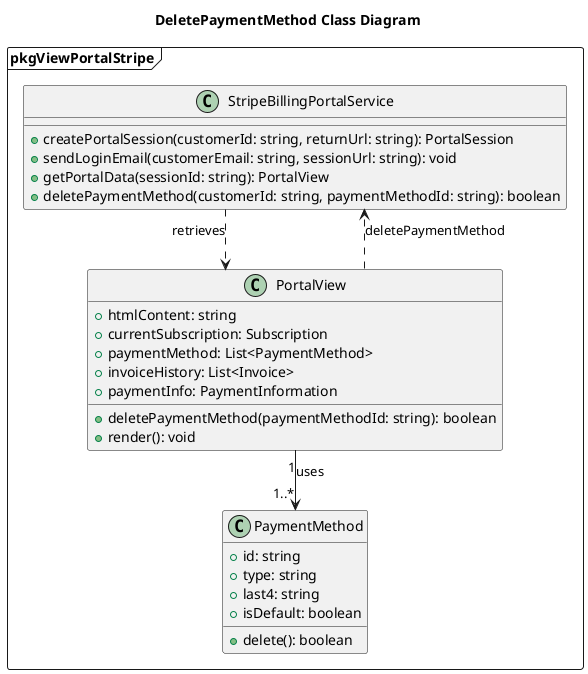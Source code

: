 @startuml DeletePaymentMethod
Title DeletePaymentMethod Class Diagram
skinparam linetype ortho
package pkgViewPortalStripe <<Frame>> {
  class StripeBillingPortalService {
    + createPortalSession(customerId: string, returnUrl: string): PortalSession
    + sendLoginEmail(customerEmail: string, sessionUrl: string): void
    + getPortalData(sessionId: string): PortalView
    + deletePaymentMethod(customerId: string, paymentMethodId: string): boolean
  }

  class PortalView {
    + htmlContent: string
    + currentSubscription: Subscription
    + paymentMethod: List<PaymentMethod>
    + invoiceHistory: List<Invoice>
    + paymentInfo: PaymentInformation
    + deletePaymentMethod(paymentMethodId: string): boolean
    + render(): void
  }

  class PaymentMethod {
    + id: string
    + type: string
    + last4: string
    + isDefault: boolean
    + delete(): boolean
  }

  StripeBillingPortalService ..> PortalView : retrieves
  PortalView "1" --> "1..*" PaymentMethod : uses
  PortalView ..> StripeBillingPortalService : deletePaymentMethod
}
@enduml
' Tiến trình hoạt động
' Tạo phiên truy cập View Portal:

' Người dùng đăng nhập và được chuyển đến trang view portal thông qua dịch vụ StripeBillingPortalService.createPortalSession.
' Dịch vụ này trả về một đối tượng PortalSession chứa thông tin URL phiên.
' Truy xuất thông tin cổng:

' StripeBillingPortalService.getPortalData được gọi để tải dữ liệu hiển thị trên view portal, bao gồm phương thức thanh toán hiện tại.
' Hiển thị phương thức thanh toán:

' Dữ liệu phương thức thanh toán (PaymentMethod) được hiển thị trên giao diện người dùng.
' Xóa phương thức thanh toán:

' Người dùng chọn xóa một phương thức thanh toán cụ thể.
' Hành động này gọi PortalView.deletePaymentMethod(paymentMethodId), sau đó ủy quyền yêu cầu xóa đến StripeBillingPortalService.deletePaymentMethod.
' Xử lý xóa trong StripeBillingPortalService:

' Dịch vụ deletePaymentMethod thực hiện lệnh xóa dựa trên customerId và paymentMethodId.
' Trả về giá trị boolean để thông báo kết quả (thành công hoặc thất bại).
' Cập nhật giao diện:

' Nếu thành công, giao diện sẽ cập nhật để xóa phương thức thanh toán khỏi danh sách.
' Nếu thất bại, người dùng sẽ nhận thông báo lỗi.
